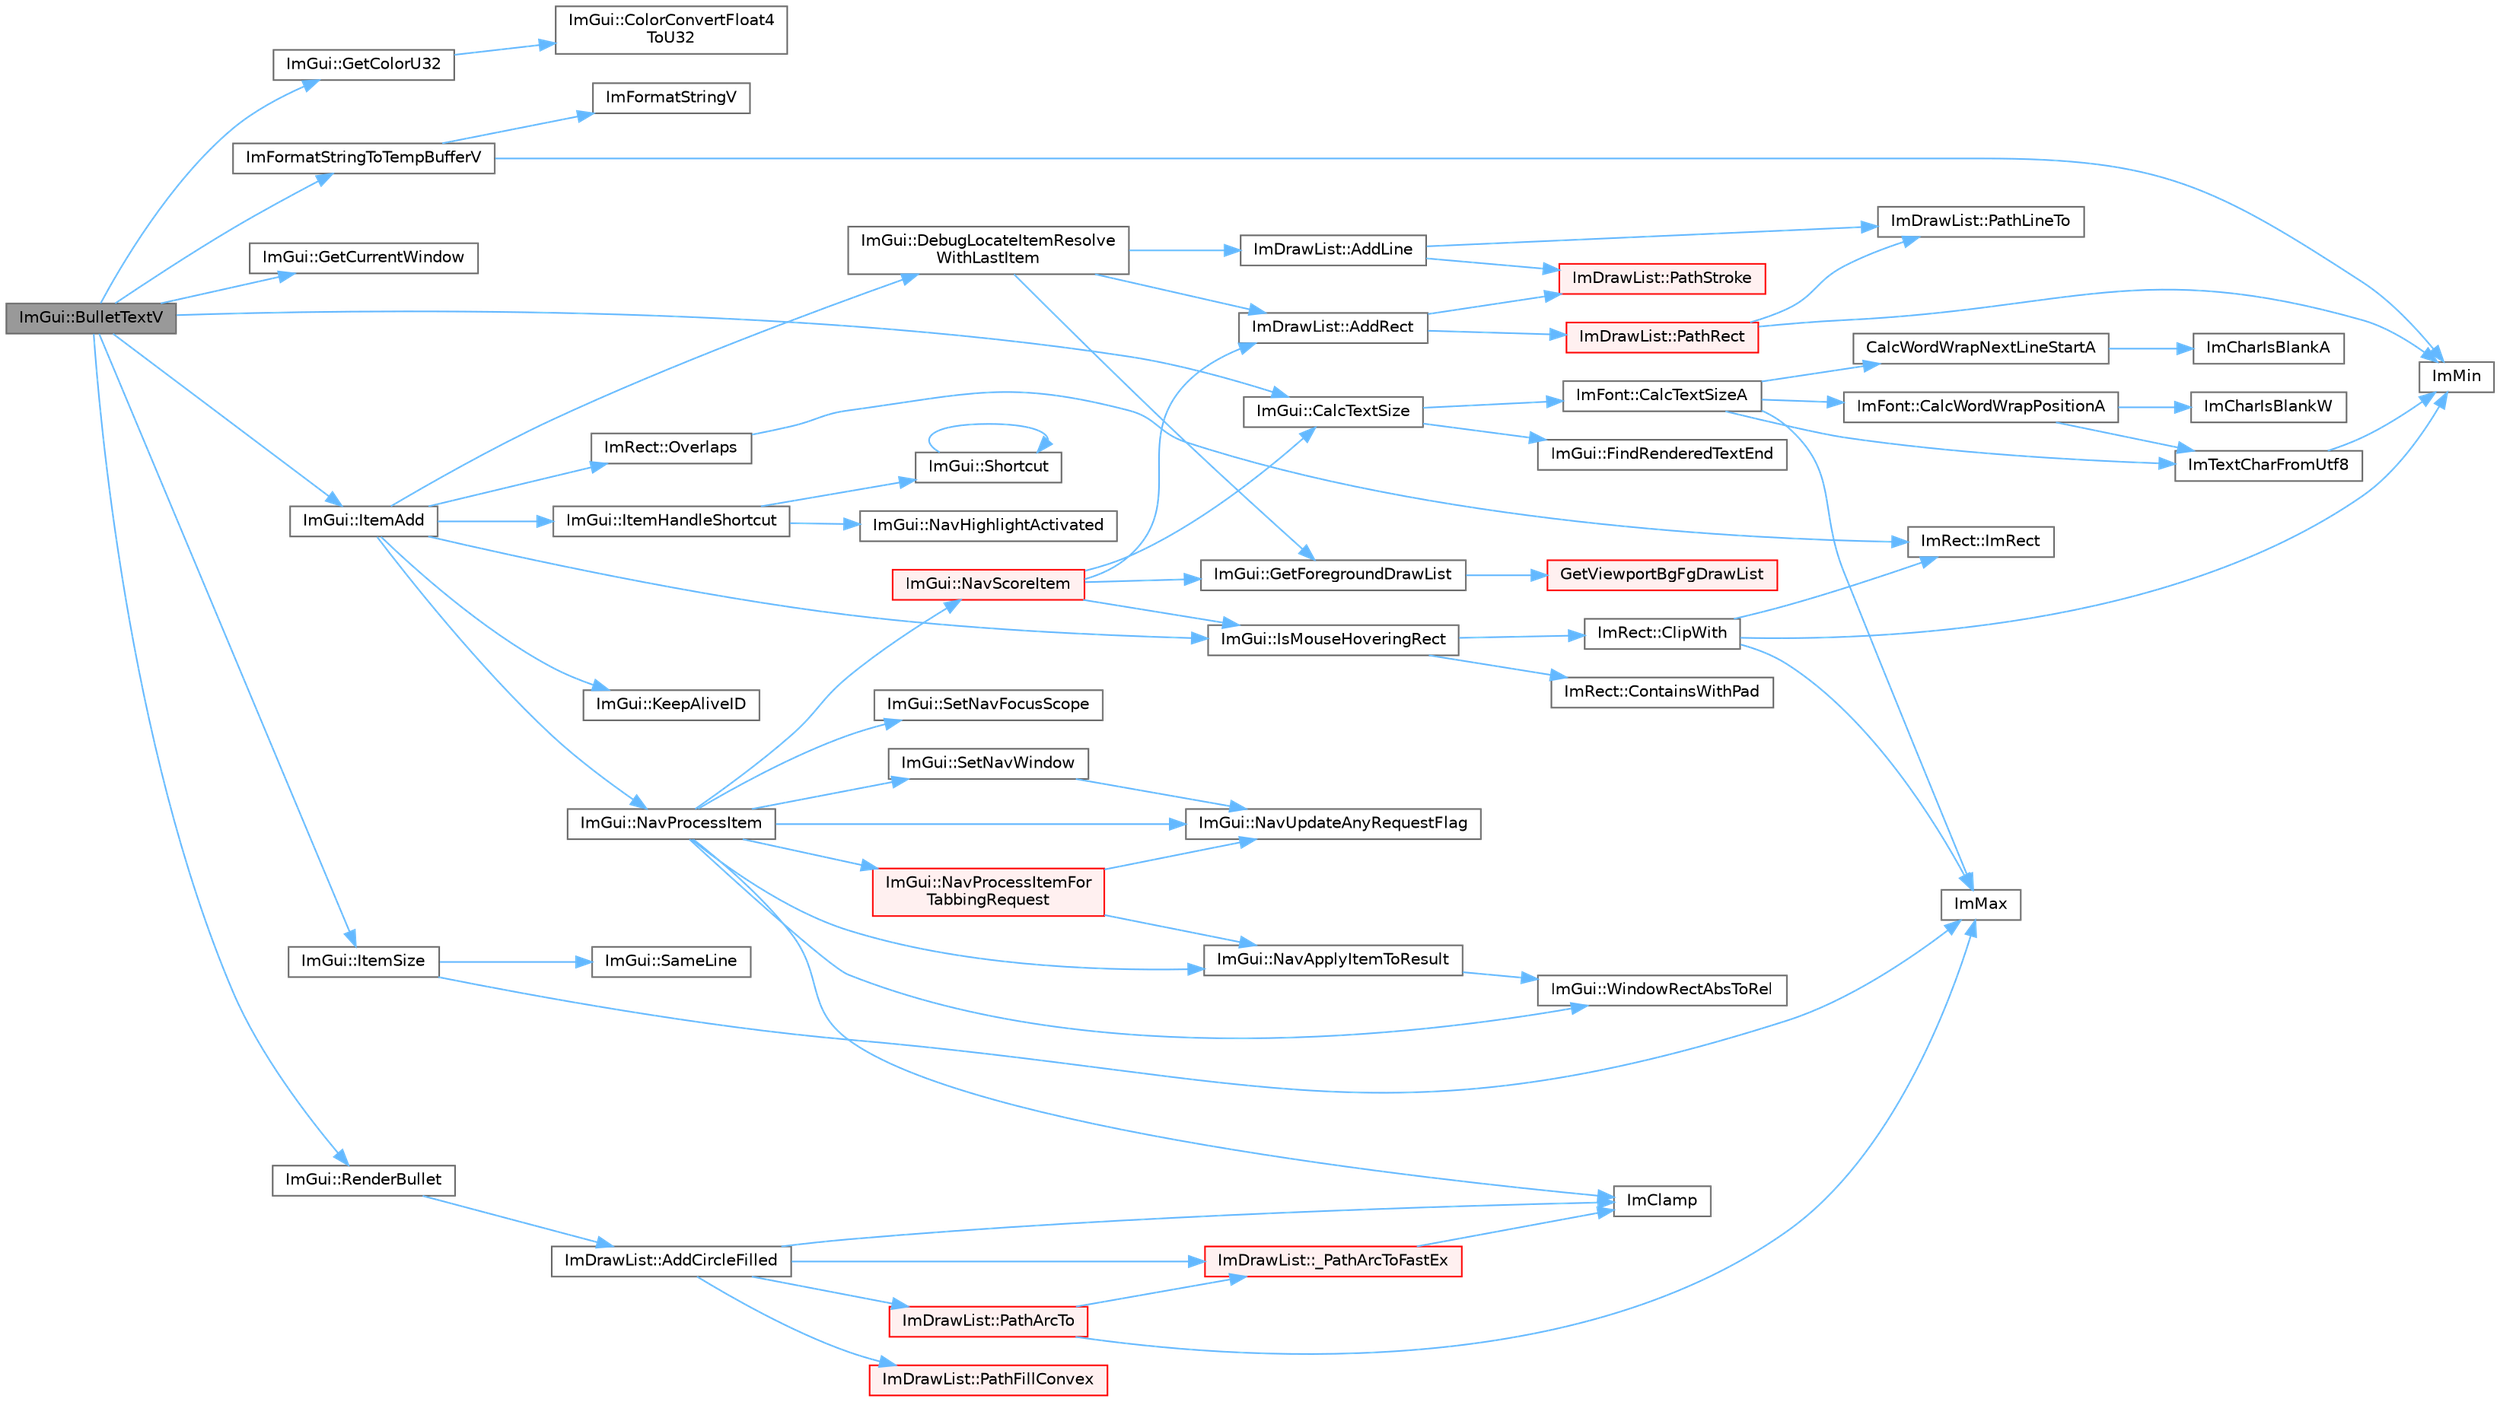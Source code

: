 digraph "ImGui::BulletTextV"
{
 // LATEX_PDF_SIZE
  bgcolor="transparent";
  edge [fontname=Helvetica,fontsize=10,labelfontname=Helvetica,labelfontsize=10];
  node [fontname=Helvetica,fontsize=10,shape=box,height=0.2,width=0.4];
  rankdir="LR";
  Node1 [id="Node000001",label="ImGui::BulletTextV",height=0.2,width=0.4,color="gray40", fillcolor="grey60", style="filled", fontcolor="black",tooltip=" "];
  Node1 -> Node2 [id="edge72_Node000001_Node000002",color="steelblue1",style="solid",tooltip=" "];
  Node2 [id="Node000002",label="ImGui::CalcTextSize",height=0.2,width=0.4,color="grey40", fillcolor="white", style="filled",URL="$namespace_im_gui.html#a848b9db6cc4a186751c0ecebcaadc33b",tooltip=" "];
  Node2 -> Node3 [id="edge73_Node000002_Node000003",color="steelblue1",style="solid",tooltip=" "];
  Node3 [id="Node000003",label="ImFont::CalcTextSizeA",height=0.2,width=0.4,color="grey40", fillcolor="white", style="filled",URL="$struct_im_font.html#a418146c00c3dee351a411b952cce5175",tooltip=" "];
  Node3 -> Node4 [id="edge74_Node000003_Node000004",color="steelblue1",style="solid",tooltip=" "];
  Node4 [id="Node000004",label="CalcWordWrapNextLineStartA",height=0.2,width=0.4,color="grey40", fillcolor="white", style="filled",URL="$imgui__draw_8cpp.html#a9feb6cd3fa078effc2e7953a37426eb9",tooltip=" "];
  Node4 -> Node5 [id="edge75_Node000004_Node000005",color="steelblue1",style="solid",tooltip=" "];
  Node5 [id="Node000005",label="ImCharIsBlankA",height=0.2,width=0.4,color="grey40", fillcolor="white", style="filled",URL="$imgui__internal_8h.html#ac22c577d0d6591a9d948ab5590663359",tooltip=" "];
  Node3 -> Node6 [id="edge76_Node000003_Node000006",color="steelblue1",style="solid",tooltip=" "];
  Node6 [id="Node000006",label="ImFont::CalcWordWrapPositionA",height=0.2,width=0.4,color="grey40", fillcolor="white", style="filled",URL="$struct_im_font.html#a52c13554b8b4b4570451b8d4843c6f30",tooltip=" "];
  Node6 -> Node7 [id="edge77_Node000006_Node000007",color="steelblue1",style="solid",tooltip=" "];
  Node7 [id="Node000007",label="ImCharIsBlankW",height=0.2,width=0.4,color="grey40", fillcolor="white", style="filled",URL="$imgui__internal_8h.html#a28a0d11512ebeb664af106f145a37ddd",tooltip=" "];
  Node6 -> Node8 [id="edge78_Node000006_Node000008",color="steelblue1",style="solid",tooltip=" "];
  Node8 [id="Node000008",label="ImTextCharFromUtf8",height=0.2,width=0.4,color="grey40", fillcolor="white", style="filled",URL="$imgui_8cpp.html#abee86973b9888938f748a7850c2c0ff3",tooltip=" "];
  Node8 -> Node9 [id="edge79_Node000008_Node000009",color="steelblue1",style="solid",tooltip=" "];
  Node9 [id="Node000009",label="ImMin",height=0.2,width=0.4,color="grey40", fillcolor="white", style="filled",URL="$imgui__internal_8h.html#a7f9d7828066a9d61b5630adcdf4655d3",tooltip=" "];
  Node3 -> Node10 [id="edge80_Node000003_Node000010",color="steelblue1",style="solid",tooltip=" "];
  Node10 [id="Node000010",label="ImMax",height=0.2,width=0.4,color="grey40", fillcolor="white", style="filled",URL="$imgui__internal_8h.html#a7667efd95147d0422f140917c71a9226",tooltip=" "];
  Node3 -> Node8 [id="edge81_Node000003_Node000008",color="steelblue1",style="solid",tooltip=" "];
  Node2 -> Node11 [id="edge82_Node000002_Node000011",color="steelblue1",style="solid",tooltip=" "];
  Node11 [id="Node000011",label="ImGui::FindRenderedTextEnd",height=0.2,width=0.4,color="grey40", fillcolor="white", style="filled",URL="$namespace_im_gui.html#a7671e1dbc803a31b06081b52a771d83f",tooltip=" "];
  Node1 -> Node12 [id="edge83_Node000001_Node000012",color="steelblue1",style="solid",tooltip=" "];
  Node12 [id="Node000012",label="ImGui::GetColorU32",height=0.2,width=0.4,color="grey40", fillcolor="white", style="filled",URL="$namespace_im_gui.html#a0de2d9bd347d9866511eb8d014e62556",tooltip=" "];
  Node12 -> Node13 [id="edge84_Node000012_Node000013",color="steelblue1",style="solid",tooltip=" "];
  Node13 [id="Node000013",label="ImGui::ColorConvertFloat4\lToU32",height=0.2,width=0.4,color="grey40", fillcolor="white", style="filled",URL="$namespace_im_gui.html#abe2691de0b1a71c774ab24cc91564a94",tooltip=" "];
  Node1 -> Node14 [id="edge85_Node000001_Node000014",color="steelblue1",style="solid",tooltip=" "];
  Node14 [id="Node000014",label="ImGui::GetCurrentWindow",height=0.2,width=0.4,color="grey40", fillcolor="white", style="filled",URL="$namespace_im_gui.html#ac452417b5004ca16a814a72cff153526",tooltip=" "];
  Node1 -> Node15 [id="edge86_Node000001_Node000015",color="steelblue1",style="solid",tooltip=" "];
  Node15 [id="Node000015",label="ImFormatStringToTempBufferV",height=0.2,width=0.4,color="grey40", fillcolor="white", style="filled",URL="$imgui_8cpp.html#a7d2a77b9735185891f885970b1e54626",tooltip=" "];
  Node15 -> Node16 [id="edge87_Node000015_Node000016",color="steelblue1",style="solid",tooltip=" "];
  Node16 [id="Node000016",label="ImFormatStringV",height=0.2,width=0.4,color="grey40", fillcolor="white", style="filled",URL="$imgui_8cpp.html#a2e0022a073d369645a0daab17f823779",tooltip=" "];
  Node15 -> Node9 [id="edge88_Node000015_Node000009",color="steelblue1",style="solid",tooltip=" "];
  Node1 -> Node17 [id="edge89_Node000001_Node000017",color="steelblue1",style="solid",tooltip=" "];
  Node17 [id="Node000017",label="ImGui::ItemAdd",height=0.2,width=0.4,color="grey40", fillcolor="white", style="filled",URL="$namespace_im_gui.html#a0c2ccafc8d403c02a6590ac21157b9ac",tooltip=" "];
  Node17 -> Node18 [id="edge90_Node000017_Node000018",color="steelblue1",style="solid",tooltip=" "];
  Node18 [id="Node000018",label="ImGui::DebugLocateItemResolve\lWithLastItem",height=0.2,width=0.4,color="grey40", fillcolor="white", style="filled",URL="$namespace_im_gui.html#ae8ab0d7dfc90af8e82db3ed9e7829219",tooltip=" "];
  Node18 -> Node19 [id="edge91_Node000018_Node000019",color="steelblue1",style="solid",tooltip=" "];
  Node19 [id="Node000019",label="ImDrawList::AddLine",height=0.2,width=0.4,color="grey40", fillcolor="white", style="filled",URL="$struct_im_draw_list.html#aa21e5a1c6e00239581f97d344fc0db61",tooltip=" "];
  Node19 -> Node20 [id="edge92_Node000019_Node000020",color="steelblue1",style="solid",tooltip=" "];
  Node20 [id="Node000020",label="ImDrawList::PathLineTo",height=0.2,width=0.4,color="grey40", fillcolor="white", style="filled",URL="$struct_im_draw_list.html#a828d944325ed58d8b57abd3647bffaaf",tooltip=" "];
  Node19 -> Node21 [id="edge93_Node000019_Node000021",color="steelblue1",style="solid",tooltip=" "];
  Node21 [id="Node000021",label="ImDrawList::PathStroke",height=0.2,width=0.4,color="red", fillcolor="#FFF0F0", style="filled",URL="$struct_im_draw_list.html#a60bf9040ef3d09b39c4ba8f5a2a68ae9",tooltip=" "];
  Node18 -> Node26 [id="edge94_Node000018_Node000026",color="steelblue1",style="solid",tooltip=" "];
  Node26 [id="Node000026",label="ImDrawList::AddRect",height=0.2,width=0.4,color="grey40", fillcolor="white", style="filled",URL="$struct_im_draw_list.html#ad96f10a3e954fe0c5b7c96d4e205af7b",tooltip=" "];
  Node26 -> Node27 [id="edge95_Node000026_Node000027",color="steelblue1",style="solid",tooltip=" "];
  Node27 [id="Node000027",label="ImDrawList::PathRect",height=0.2,width=0.4,color="red", fillcolor="#FFF0F0", style="filled",URL="$struct_im_draw_list.html#a2251eb264ed8b17a253c409787375053",tooltip=" "];
  Node27 -> Node9 [id="edge96_Node000027_Node000009",color="steelblue1",style="solid",tooltip=" "];
  Node27 -> Node20 [id="edge97_Node000027_Node000020",color="steelblue1",style="solid",tooltip=" "];
  Node26 -> Node21 [id="edge98_Node000026_Node000021",color="steelblue1",style="solid",tooltip=" "];
  Node18 -> Node34 [id="edge99_Node000018_Node000034",color="steelblue1",style="solid",tooltip=" "];
  Node34 [id="Node000034",label="ImGui::GetForegroundDrawList",height=0.2,width=0.4,color="grey40", fillcolor="white", style="filled",URL="$namespace_im_gui.html#a77e1a981b472415e6613a2bd0966d817",tooltip=" "];
  Node34 -> Node35 [id="edge100_Node000034_Node000035",color="steelblue1",style="solid",tooltip=" "];
  Node35 [id="Node000035",label="GetViewportBgFgDrawList",height=0.2,width=0.4,color="red", fillcolor="#FFF0F0", style="filled",URL="$imgui_8cpp.html#a86964372ace3c5efb9325a2162f04efd",tooltip=" "];
  Node17 -> Node41 [id="edge101_Node000017_Node000041",color="steelblue1",style="solid",tooltip=" "];
  Node41 [id="Node000041",label="ImGui::IsMouseHoveringRect",height=0.2,width=0.4,color="grey40", fillcolor="white", style="filled",URL="$namespace_im_gui.html#ae0b8ea0e06c457316d6aed6c5b2a1c25",tooltip=" "];
  Node41 -> Node42 [id="edge102_Node000041_Node000042",color="steelblue1",style="solid",tooltip=" "];
  Node42 [id="Node000042",label="ImRect::ClipWith",height=0.2,width=0.4,color="grey40", fillcolor="white", style="filled",URL="$struct_im_rect.html#ac02d5cf6ce0358aea9ed9df43d368f3f",tooltip=" "];
  Node42 -> Node10 [id="edge103_Node000042_Node000010",color="steelblue1",style="solid",tooltip=" "];
  Node42 -> Node9 [id="edge104_Node000042_Node000009",color="steelblue1",style="solid",tooltip=" "];
  Node42 -> Node43 [id="edge105_Node000042_Node000043",color="steelblue1",style="solid",tooltip=" "];
  Node43 [id="Node000043",label="ImRect::ImRect",height=0.2,width=0.4,color="grey40", fillcolor="white", style="filled",URL="$struct_im_rect.html#a1e9548c8a334dfd32eaf4d399aa740e9",tooltip=" "];
  Node41 -> Node44 [id="edge106_Node000041_Node000044",color="steelblue1",style="solid",tooltip=" "];
  Node44 [id="Node000044",label="ImRect::ContainsWithPad",height=0.2,width=0.4,color="grey40", fillcolor="white", style="filled",URL="$struct_im_rect.html#a8dbab244f4e5b786faa9684eb85110fc",tooltip=" "];
  Node17 -> Node45 [id="edge107_Node000017_Node000045",color="steelblue1",style="solid",tooltip=" "];
  Node45 [id="Node000045",label="ImGui::ItemHandleShortcut",height=0.2,width=0.4,color="grey40", fillcolor="white", style="filled",URL="$namespace_im_gui.html#a338deb537666a886cf3ece08c07e9fa9",tooltip=" "];
  Node45 -> Node46 [id="edge108_Node000045_Node000046",color="steelblue1",style="solid",tooltip=" "];
  Node46 [id="Node000046",label="ImGui::NavHighlightActivated",height=0.2,width=0.4,color="grey40", fillcolor="white", style="filled",URL="$namespace_im_gui.html#a3ea169ace83f149ae2b8c1a6d0f6d457",tooltip=" "];
  Node45 -> Node47 [id="edge109_Node000045_Node000047",color="steelblue1",style="solid",tooltip=" "];
  Node47 [id="Node000047",label="ImGui::Shortcut",height=0.2,width=0.4,color="grey40", fillcolor="white", style="filled",URL="$namespace_im_gui.html#a5a7ca2346e4eb2dfe08a396349df7995",tooltip=" "];
  Node47 -> Node47 [id="edge110_Node000047_Node000047",color="steelblue1",style="solid",tooltip=" "];
  Node17 -> Node48 [id="edge111_Node000017_Node000048",color="steelblue1",style="solid",tooltip=" "];
  Node48 [id="Node000048",label="ImGui::KeepAliveID",height=0.2,width=0.4,color="grey40", fillcolor="white", style="filled",URL="$namespace_im_gui.html#a85a245c78a9f7c351636bdad6e60c488",tooltip=" "];
  Node17 -> Node49 [id="edge112_Node000017_Node000049",color="steelblue1",style="solid",tooltip=" "];
  Node49 [id="Node000049",label="ImGui::NavProcessItem",height=0.2,width=0.4,color="grey40", fillcolor="white", style="filled",URL="$namespace_im_gui.html#aa217c2f0448788f3c064bf828a8f9d8f",tooltip=" "];
  Node49 -> Node33 [id="edge113_Node000049_Node000033",color="steelblue1",style="solid",tooltip=" "];
  Node33 [id="Node000033",label="ImClamp",height=0.2,width=0.4,color="grey40", fillcolor="white", style="filled",URL="$imgui__internal_8h.html#a6e61ede308bfd68c7434e17905a29fc8",tooltip=" "];
  Node49 -> Node50 [id="edge114_Node000049_Node000050",color="steelblue1",style="solid",tooltip=" "];
  Node50 [id="Node000050",label="ImGui::NavApplyItemToResult",height=0.2,width=0.4,color="grey40", fillcolor="white", style="filled",URL="$namespace_im_gui.html#afc3f5b074b158526cfe8531de843aa5f",tooltip=" "];
  Node50 -> Node51 [id="edge115_Node000050_Node000051",color="steelblue1",style="solid",tooltip=" "];
  Node51 [id="Node000051",label="ImGui::WindowRectAbsToRel",height=0.2,width=0.4,color="grey40", fillcolor="white", style="filled",URL="$namespace_im_gui.html#a06d8e9fae450c785dc8f61f6e03462a7",tooltip=" "];
  Node49 -> Node52 [id="edge116_Node000049_Node000052",color="steelblue1",style="solid",tooltip=" "];
  Node52 [id="Node000052",label="ImGui::NavProcessItemFor\lTabbingRequest",height=0.2,width=0.4,color="red", fillcolor="#FFF0F0", style="filled",URL="$namespace_im_gui.html#a6a225bee464b9da701c6554e3fd2e5ef",tooltip=" "];
  Node52 -> Node50 [id="edge117_Node000052_Node000050",color="steelblue1",style="solid",tooltip=" "];
  Node52 -> Node54 [id="edge118_Node000052_Node000054",color="steelblue1",style="solid",tooltip=" "];
  Node54 [id="Node000054",label="ImGui::NavUpdateAnyRequestFlag",height=0.2,width=0.4,color="grey40", fillcolor="white", style="filled",URL="$namespace_im_gui.html#a2cd868535661cdb5671214662f3c9388",tooltip=" "];
  Node49 -> Node55 [id="edge119_Node000049_Node000055",color="steelblue1",style="solid",tooltip=" "];
  Node55 [id="Node000055",label="ImGui::NavScoreItem",height=0.2,width=0.4,color="red", fillcolor="#FFF0F0", style="filled",URL="$namespace_im_gui.html#a3f63daa35c17837e05d2291af30cbd94",tooltip=" "];
  Node55 -> Node26 [id="edge120_Node000055_Node000026",color="steelblue1",style="solid",tooltip=" "];
  Node55 -> Node2 [id="edge121_Node000055_Node000002",color="steelblue1",style="solid",tooltip=" "];
  Node55 -> Node34 [id="edge122_Node000055_Node000034",color="steelblue1",style="solid",tooltip=" "];
  Node55 -> Node41 [id="edge123_Node000055_Node000041",color="steelblue1",style="solid",tooltip=" "];
  Node49 -> Node54 [id="edge124_Node000049_Node000054",color="steelblue1",style="solid",tooltip=" "];
  Node49 -> Node69 [id="edge125_Node000049_Node000069",color="steelblue1",style="solid",tooltip=" "];
  Node69 [id="Node000069",label="ImGui::SetNavFocusScope",height=0.2,width=0.4,color="grey40", fillcolor="white", style="filled",URL="$namespace_im_gui.html#ada2736a9b034b93ba877f46577bc5e8b",tooltip=" "];
  Node49 -> Node70 [id="edge126_Node000049_Node000070",color="steelblue1",style="solid",tooltip=" "];
  Node70 [id="Node000070",label="ImGui::SetNavWindow",height=0.2,width=0.4,color="grey40", fillcolor="white", style="filled",URL="$namespace_im_gui.html#aa422c756f467e650d67b4fb1b74ff5a1",tooltip=" "];
  Node70 -> Node54 [id="edge127_Node000070_Node000054",color="steelblue1",style="solid",tooltip=" "];
  Node49 -> Node51 [id="edge128_Node000049_Node000051",color="steelblue1",style="solid",tooltip=" "];
  Node17 -> Node71 [id="edge129_Node000017_Node000071",color="steelblue1",style="solid",tooltip=" "];
  Node71 [id="Node000071",label="ImRect::Overlaps",height=0.2,width=0.4,color="grey40", fillcolor="white", style="filled",URL="$struct_im_rect.html#a0af3bade3781e5e7c6afdf71ccfb0d43",tooltip=" "];
  Node71 -> Node43 [id="edge130_Node000071_Node000043",color="steelblue1",style="solid",tooltip=" "];
  Node1 -> Node72 [id="edge131_Node000001_Node000072",color="steelblue1",style="solid",tooltip=" "];
  Node72 [id="Node000072",label="ImGui::ItemSize",height=0.2,width=0.4,color="grey40", fillcolor="white", style="filled",URL="$namespace_im_gui.html#a4b5818a652d943ea54e0cec9fb3943d7",tooltip=" "];
  Node72 -> Node10 [id="edge132_Node000072_Node000010",color="steelblue1",style="solid",tooltip=" "];
  Node72 -> Node73 [id="edge133_Node000072_Node000073",color="steelblue1",style="solid",tooltip=" "];
  Node73 [id="Node000073",label="ImGui::SameLine",height=0.2,width=0.4,color="grey40", fillcolor="white", style="filled",URL="$namespace_im_gui.html#addd433eb3aae59119e341e80db474f66",tooltip=" "];
  Node1 -> Node74 [id="edge134_Node000001_Node000074",color="steelblue1",style="solid",tooltip=" "];
  Node74 [id="Node000074",label="ImGui::RenderBullet",height=0.2,width=0.4,color="grey40", fillcolor="white", style="filled",URL="$namespace_im_gui.html#a46189f75b2e25d595f1e71060d2a2633",tooltip=" "];
  Node74 -> Node75 [id="edge135_Node000074_Node000075",color="steelblue1",style="solid",tooltip=" "];
  Node75 [id="Node000075",label="ImDrawList::AddCircleFilled",height=0.2,width=0.4,color="grey40", fillcolor="white", style="filled",URL="$struct_im_draw_list.html#aef950cf8b0293b2c5e4708af72de045b",tooltip=" "];
  Node75 -> Node30 [id="edge136_Node000075_Node000030",color="steelblue1",style="solid",tooltip=" "];
  Node30 [id="Node000030",label="ImDrawList::_PathArcToFastEx",height=0.2,width=0.4,color="red", fillcolor="#FFF0F0", style="filled",URL="$struct_im_draw_list.html#ac25f3a7693ed13ba2dac455675be8654",tooltip=" "];
  Node30 -> Node33 [id="edge137_Node000030_Node000033",color="steelblue1",style="solid",tooltip=" "];
  Node75 -> Node33 [id="edge138_Node000075_Node000033",color="steelblue1",style="solid",tooltip=" "];
  Node75 -> Node76 [id="edge139_Node000075_Node000076",color="steelblue1",style="solid",tooltip=" "];
  Node76 [id="Node000076",label="ImDrawList::PathArcTo",height=0.2,width=0.4,color="red", fillcolor="#FFF0F0", style="filled",URL="$struct_im_draw_list.html#af86073403f1557cccb4ff45dfad0a74a",tooltip=" "];
  Node76 -> Node30 [id="edge140_Node000076_Node000030",color="steelblue1",style="solid",tooltip=" "];
  Node76 -> Node10 [id="edge141_Node000076_Node000010",color="steelblue1",style="solid",tooltip=" "];
  Node75 -> Node57 [id="edge142_Node000075_Node000057",color="steelblue1",style="solid",tooltip=" "];
  Node57 [id="Node000057",label="ImDrawList::PathFillConvex",height=0.2,width=0.4,color="red", fillcolor="#FFF0F0", style="filled",URL="$struct_im_draw_list.html#aea9301cb99ebf4b27f5d3959017567c9",tooltip=" "];
}
